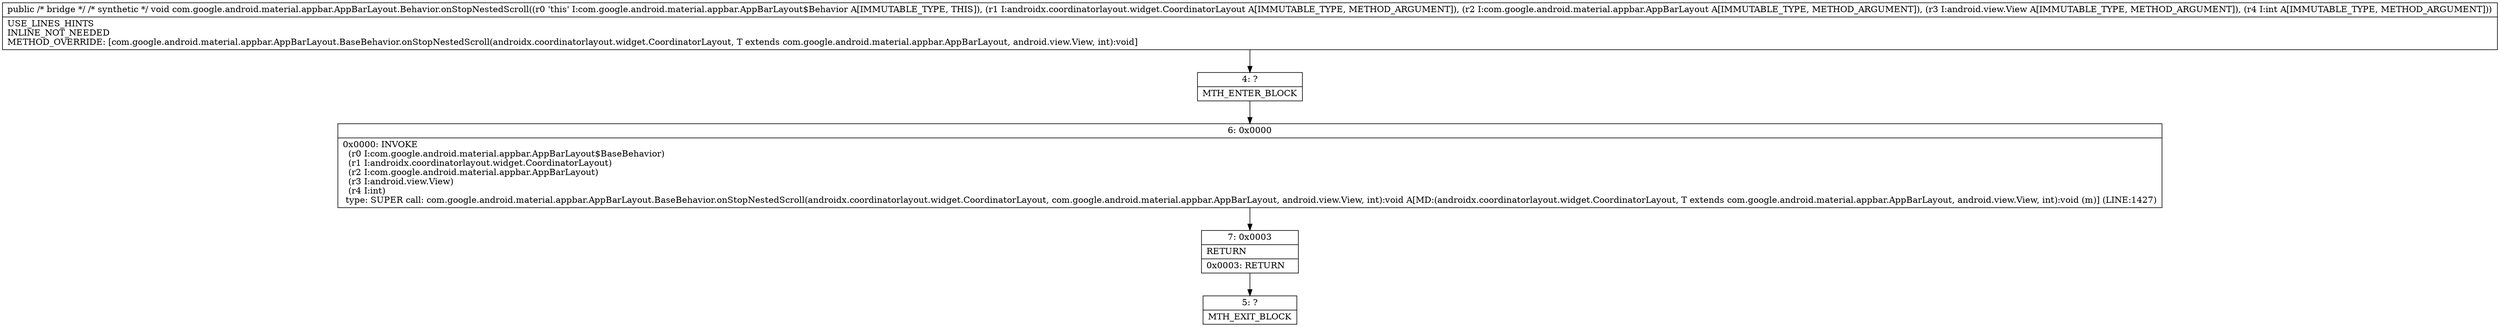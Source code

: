 digraph "CFG forcom.google.android.material.appbar.AppBarLayout.Behavior.onStopNestedScroll(Landroidx\/coordinatorlayout\/widget\/CoordinatorLayout;Lcom\/google\/android\/material\/appbar\/AppBarLayout;Landroid\/view\/View;I)V" {
Node_4 [shape=record,label="{4\:\ ?|MTH_ENTER_BLOCK\l}"];
Node_6 [shape=record,label="{6\:\ 0x0000|0x0000: INVOKE  \l  (r0 I:com.google.android.material.appbar.AppBarLayout$BaseBehavior)\l  (r1 I:androidx.coordinatorlayout.widget.CoordinatorLayout)\l  (r2 I:com.google.android.material.appbar.AppBarLayout)\l  (r3 I:android.view.View)\l  (r4 I:int)\l type: SUPER call: com.google.android.material.appbar.AppBarLayout.BaseBehavior.onStopNestedScroll(androidx.coordinatorlayout.widget.CoordinatorLayout, com.google.android.material.appbar.AppBarLayout, android.view.View, int):void A[MD:(androidx.coordinatorlayout.widget.CoordinatorLayout, T extends com.google.android.material.appbar.AppBarLayout, android.view.View, int):void (m)] (LINE:1427)\l}"];
Node_7 [shape=record,label="{7\:\ 0x0003|RETURN\l|0x0003: RETURN   \l}"];
Node_5 [shape=record,label="{5\:\ ?|MTH_EXIT_BLOCK\l}"];
MethodNode[shape=record,label="{public \/* bridge *\/ \/* synthetic *\/ void com.google.android.material.appbar.AppBarLayout.Behavior.onStopNestedScroll((r0 'this' I:com.google.android.material.appbar.AppBarLayout$Behavior A[IMMUTABLE_TYPE, THIS]), (r1 I:androidx.coordinatorlayout.widget.CoordinatorLayout A[IMMUTABLE_TYPE, METHOD_ARGUMENT]), (r2 I:com.google.android.material.appbar.AppBarLayout A[IMMUTABLE_TYPE, METHOD_ARGUMENT]), (r3 I:android.view.View A[IMMUTABLE_TYPE, METHOD_ARGUMENT]), (r4 I:int A[IMMUTABLE_TYPE, METHOD_ARGUMENT]))  | USE_LINES_HINTS\lINLINE_NOT_NEEDED\lMETHOD_OVERRIDE: [com.google.android.material.appbar.AppBarLayout.BaseBehavior.onStopNestedScroll(androidx.coordinatorlayout.widget.CoordinatorLayout, T extends com.google.android.material.appbar.AppBarLayout, android.view.View, int):void]\l}"];
MethodNode -> Node_4;Node_4 -> Node_6;
Node_6 -> Node_7;
Node_7 -> Node_5;
}

